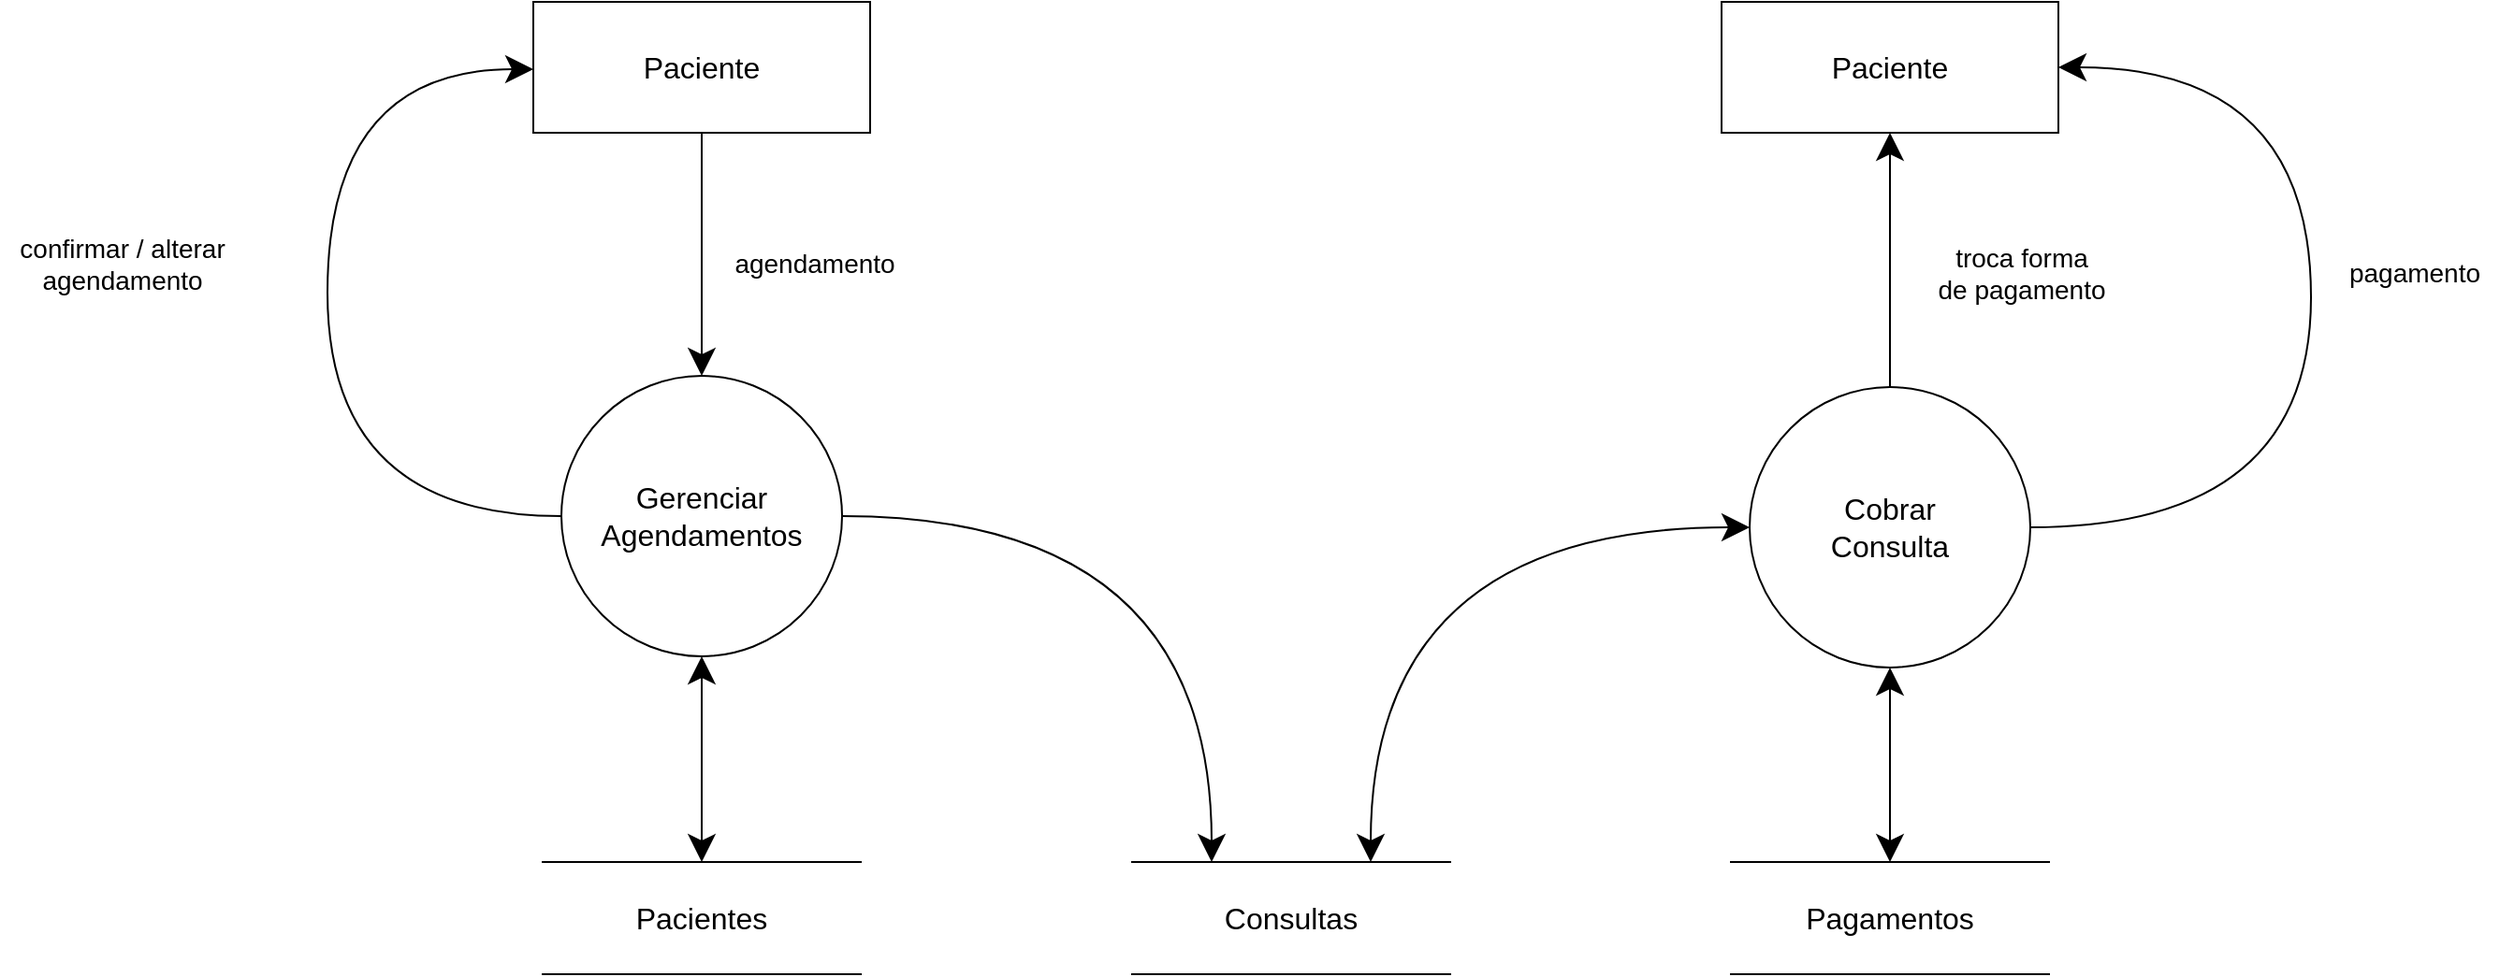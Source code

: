 <mxfile version="14.7.6" type="device"><diagram id="pWW6ZAvvWMZ_ILiyOZ7k" name="Page-1"><mxGraphModel dx="2190" dy="551" grid="1" gridSize="10" guides="1" tooltips="1" connect="1" arrows="1" fold="1" page="1" pageScale="1" pageWidth="1169" pageHeight="827" math="0" shadow="0"><root><mxCell id="0"/><mxCell id="1" parent="0"/><mxCell id="crdGdDGhO-3VyJ5Mpna3-1" value="&lt;div style=&quot;font-size: 16px&quot;&gt;&lt;font style=&quot;font-size: 16px&quot;&gt;Gerenciar&lt;/font&gt;&lt;/div&gt;&lt;div style=&quot;font-size: 16px&quot;&gt;&lt;font style=&quot;font-size: 16px&quot;&gt;Agendamentos&lt;br&gt;&lt;/font&gt;&lt;/div&gt;" style="ellipse;whiteSpace=wrap;html=1;aspect=fixed;" parent="1" vertex="1"><mxGeometry x="115" y="354" width="150" height="150" as="geometry"/></mxCell><mxCell id="sI6MvVFZfscUeY-xQ3tD-4" style="edgeStyle=orthogonalEdgeStyle;rounded=0;orthogonalLoop=1;jettySize=auto;html=1;entryX=1;entryY=0.5;entryDx=0;entryDy=0;startArrow=none;startFill=0;startSize=12;endSize=12;curved=1;exitX=1;exitY=0.5;exitDx=0;exitDy=0;endArrow=classic;endFill=1;" edge="1" parent="1" source="crdGdDGhO-3VyJ5Mpna3-2" target="crdGdDGhO-3VyJ5Mpna3-17"><mxGeometry relative="1" as="geometry"><Array as="points"><mxPoint x="1050" y="435"/><mxPoint x="1050" y="189"/></Array></mxGeometry></mxCell><mxCell id="crdGdDGhO-3VyJ5Mpna3-2" value="&lt;div style=&quot;font-size: 16px&quot;&gt;&lt;font style=&quot;font-size: 16px&quot;&gt;Cobrar&lt;/font&gt;&lt;/div&gt;&lt;div style=&quot;font-size: 16px&quot;&gt;&lt;font style=&quot;font-size: 16px&quot;&gt;Consulta&lt;br&gt;&lt;/font&gt;&lt;/div&gt;" style="ellipse;whiteSpace=wrap;html=1;aspect=fixed;" parent="1" vertex="1"><mxGeometry x="750" y="360" width="150" height="150" as="geometry"/></mxCell><mxCell id="crdGdDGhO-3VyJ5Mpna3-4" value="&lt;font style=&quot;font-size: 16px&quot;&gt;Paciente&lt;/font&gt;" style="rounded=0;whiteSpace=wrap;html=1;" parent="1" vertex="1"><mxGeometry x="100" y="154" width="180" height="70" as="geometry"/></mxCell><mxCell id="crdGdDGhO-3VyJ5Mpna3-5" value="&lt;font style=&quot;font-size: 16px&quot;&gt;Consultas&lt;/font&gt;" style="shape=partialRectangle;whiteSpace=wrap;html=1;left=0;right=0;fillColor=none;" parent="1" vertex="1"><mxGeometry x="420" y="614" width="170" height="60" as="geometry"/></mxCell><mxCell id="crdGdDGhO-3VyJ5Mpna3-7" value="" style="endArrow=classic;html=1;exitX=0.5;exitY=1;exitDx=0;exitDy=0;entryX=0.5;entryY=0;entryDx=0;entryDy=0;endSize=12;" parent="1" source="crdGdDGhO-3VyJ5Mpna3-4" target="crdGdDGhO-3VyJ5Mpna3-1" edge="1"><mxGeometry width="50" height="50" relative="1" as="geometry"><mxPoint x="240" y="404" as="sourcePoint"/><mxPoint x="290" y="354" as="targetPoint"/></mxGeometry></mxCell><mxCell id="crdGdDGhO-3VyJ5Mpna3-9" value="&lt;font style=&quot;font-size: 16px&quot;&gt;Pacientes&lt;/font&gt;" style="shape=partialRectangle;whiteSpace=wrap;html=1;left=0;right=0;fillColor=none;" parent="1" vertex="1"><mxGeometry x="105" y="614" width="170" height="60" as="geometry"/></mxCell><mxCell id="crdGdDGhO-3VyJ5Mpna3-10" value="" style="endArrow=classic;startArrow=classic;html=1;exitX=0.5;exitY=0;exitDx=0;exitDy=0;entryX=0.5;entryY=1;entryDx=0;entryDy=0;endSize=12;startSize=12;" parent="1" source="crdGdDGhO-3VyJ5Mpna3-9" target="crdGdDGhO-3VyJ5Mpna3-1" edge="1"><mxGeometry width="50" height="50" relative="1" as="geometry"><mxPoint x="270" y="594" as="sourcePoint"/><mxPoint x="320" y="544" as="targetPoint"/></mxGeometry></mxCell><mxCell id="crdGdDGhO-3VyJ5Mpna3-8" value="&lt;font style=&quot;font-size: 14px&quot;&gt;agendamento&lt;/font&gt;" style="text;html=1;align=center;verticalAlign=middle;resizable=0;points=[];autosize=1;rounded=0;glass=0;shadow=0;strokeWidth=1;perimeterSpacing=0;" parent="1" vertex="1"><mxGeometry x="200" y="284" width="100" height="20" as="geometry"/></mxCell><mxCell id="crdGdDGhO-3VyJ5Mpna3-12" value="&lt;font style=&quot;font-size: 16px&quot;&gt;Pagamentos&lt;/font&gt;" style="shape=partialRectangle;whiteSpace=wrap;html=1;left=0;right=0;fillColor=none;" parent="1" vertex="1"><mxGeometry x="740" y="614" width="170" height="60" as="geometry"/></mxCell><mxCell id="crdGdDGhO-3VyJ5Mpna3-17" value="&lt;font style=&quot;font-size: 16px&quot;&gt;Paciente&lt;/font&gt;" style="rounded=0;whiteSpace=wrap;html=1;" parent="1" vertex="1"><mxGeometry x="735" y="154" width="180" height="70" as="geometry"/></mxCell><mxCell id="crdGdDGhO-3VyJ5Mpna3-18" value="" style="endArrow=classic;html=1;exitX=0.5;exitY=1;exitDx=0;exitDy=0;entryX=0.5;entryY=0;entryDx=0;entryDy=0;endSize=12;startArrow=classic;startFill=1;startSize=12;" parent="1" source="crdGdDGhO-3VyJ5Mpna3-2" target="crdGdDGhO-3VyJ5Mpna3-12" edge="1"><mxGeometry width="50" height="50" relative="1" as="geometry"><mxPoint x="655" y="434" as="sourcePoint"/><mxPoint x="705" y="384" as="targetPoint"/></mxGeometry></mxCell><mxCell id="crdGdDGhO-3VyJ5Mpna3-19" value="" style="endArrow=classic;html=1;exitX=0.5;exitY=0;exitDx=0;exitDy=0;entryX=0.5;entryY=1;entryDx=0;entryDy=0;endSize=12;" parent="1" source="crdGdDGhO-3VyJ5Mpna3-2" target="crdGdDGhO-3VyJ5Mpna3-17" edge="1"><mxGeometry width="50" height="50" relative="1" as="geometry"><mxPoint x="655" y="434" as="sourcePoint"/><mxPoint x="705" y="384" as="targetPoint"/></mxGeometry></mxCell><mxCell id="L7L3OtQfPO0brrPsp2Hn-10" value="" style="endArrow=classic;html=1;exitX=1;exitY=0.5;exitDx=0;exitDy=0;edgeStyle=orthogonalEdgeStyle;curved=1;entryX=0.25;entryY=0;entryDx=0;entryDy=0;endSize=12;" parent="1" source="crdGdDGhO-3VyJ5Mpna3-1" target="crdGdDGhO-3VyJ5Mpna3-5" edge="1"><mxGeometry width="50" height="50" relative="1" as="geometry"><mxPoint x="280" y="450" as="sourcePoint"/><mxPoint x="470" y="590" as="targetPoint"/><Array as="points"><mxPoint x="463" y="429"/></Array></mxGeometry></mxCell><mxCell id="sI6MvVFZfscUeY-xQ3tD-2" value="&lt;div style=&quot;font-size: 14px&quot;&gt;&lt;font style=&quot;font-size: 14px&quot;&gt;troca forma&lt;/font&gt;&lt;/div&gt;&lt;div style=&quot;font-size: 14px&quot;&gt;&lt;font style=&quot;font-size: 14px&quot;&gt;de pagamento&lt;br&gt;&lt;/font&gt;&lt;/div&gt;" style="text;html=1;align=center;verticalAlign=middle;resizable=0;points=[];autosize=1;rounded=0;glass=0;shadow=0;strokeWidth=1;perimeterSpacing=0;" vertex="1" parent="1"><mxGeometry x="840" y="284" width="110" height="30" as="geometry"/></mxCell><mxCell id="sI6MvVFZfscUeY-xQ3tD-3" value="" style="endArrow=classic;html=1;exitX=0;exitY=0.5;exitDx=0;exitDy=0;edgeStyle=orthogonalEdgeStyle;curved=1;entryX=0.25;entryY=0;entryDx=0;entryDy=0;endSize=12;startArrow=classic;startFill=1;startSize=12;" edge="1" parent="1" source="crdGdDGhO-3VyJ5Mpna3-2"><mxGeometry width="50" height="50" relative="1" as="geometry"><mxPoint x="350" y="429" as="sourcePoint"/><mxPoint x="547.5" y="614" as="targetPoint"/><Array as="points"><mxPoint x="547" y="435"/></Array></mxGeometry></mxCell><mxCell id="sI6MvVFZfscUeY-xQ3tD-6" value="&lt;font style=&quot;font-size: 14px&quot;&gt;pagamento&lt;/font&gt;" style="text;html=1;align=center;verticalAlign=middle;resizable=0;points=[];autosize=1;rounded=0;glass=0;shadow=0;strokeWidth=1;perimeterSpacing=0;" vertex="1" parent="1"><mxGeometry x="1060" y="289" width="90" height="20" as="geometry"/></mxCell><mxCell id="sI6MvVFZfscUeY-xQ3tD-7" style="edgeStyle=orthogonalEdgeStyle;rounded=0;orthogonalLoop=1;jettySize=auto;html=1;entryX=0;entryY=0.5;entryDx=0;entryDy=0;startArrow=none;startFill=0;startSize=12;endSize=12;curved=1;exitX=0;exitY=0.5;exitDx=0;exitDy=0;endArrow=classic;endFill=1;" edge="1" parent="1" source="crdGdDGhO-3VyJ5Mpna3-1" target="crdGdDGhO-3VyJ5Mpna3-4"><mxGeometry relative="1" as="geometry"><mxPoint x="-160" y="436" as="sourcePoint"/><mxPoint x="-145" y="190" as="targetPoint"/><Array as="points"><mxPoint x="-10" y="429"/><mxPoint x="-10" y="190"/><mxPoint x="100" y="190"/></Array></mxGeometry></mxCell><mxCell id="sI6MvVFZfscUeY-xQ3tD-8" value="&lt;div style=&quot;font-size: 14px&quot;&gt;&lt;font style=&quot;font-size: 14px&quot;&gt;confirmar / alterar&lt;/font&gt;&lt;/div&gt;&lt;div style=&quot;font-size: 14px&quot;&gt;&lt;font style=&quot;font-size: 14px&quot;&gt;agendamento&lt;br&gt;&lt;/font&gt;&lt;/div&gt;" style="text;html=1;align=center;verticalAlign=middle;resizable=0;points=[];autosize=1;rounded=0;glass=0;shadow=0;strokeWidth=1;perimeterSpacing=0;" vertex="1" parent="1"><mxGeometry x="-185" y="279" width="130" height="30" as="geometry"/></mxCell></root></mxGraphModel></diagram></mxfile>